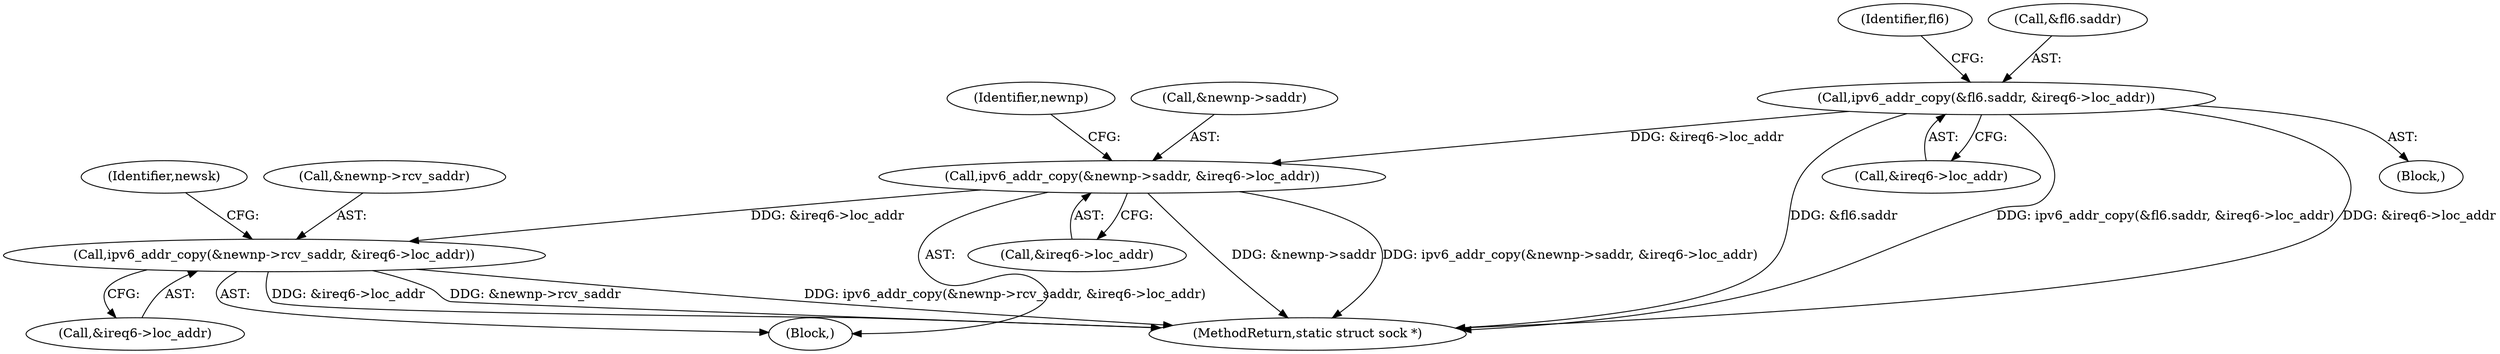 digraph "0_linux_f6d8bd051c391c1c0458a30b2a7abcd939329259_1@API" {
"1000290" [label="(Call,ipv6_addr_copy(&fl6.saddr, &ireq6->loc_addr))"];
"1000404" [label="(Call,ipv6_addr_copy(&newnp->saddr, &ireq6->loc_addr))"];
"1000413" [label="(Call,ipv6_addr_copy(&newnp->rcv_saddr, &ireq6->loc_addr))"];
"1000409" [label="(Call,&ireq6->loc_addr)"];
"1000301" [label="(Identifier,fl6)"];
"1000416" [label="(Identifier,newnp)"];
"1000424" [label="(Identifier,newsk)"];
"1000295" [label="(Call,&ireq6->loc_addr)"];
"1000405" [label="(Call,&newnp->saddr)"];
"1000258" [label="(Block,)"];
"1000290" [label="(Call,ipv6_addr_copy(&fl6.saddr, &ireq6->loc_addr))"];
"1000413" [label="(Call,ipv6_addr_copy(&newnp->rcv_saddr, &ireq6->loc_addr))"];
"1000418" [label="(Call,&ireq6->loc_addr)"];
"1000113" [label="(Block,)"];
"1000291" [label="(Call,&fl6.saddr)"];
"1000404" [label="(Call,ipv6_addr_copy(&newnp->saddr, &ireq6->loc_addr))"];
"1000414" [label="(Call,&newnp->rcv_saddr)"];
"1000619" [label="(MethodReturn,static struct sock *)"];
"1000290" -> "1000258"  [label="AST: "];
"1000290" -> "1000295"  [label="CFG: "];
"1000291" -> "1000290"  [label="AST: "];
"1000295" -> "1000290"  [label="AST: "];
"1000301" -> "1000290"  [label="CFG: "];
"1000290" -> "1000619"  [label="DDG: &fl6.saddr"];
"1000290" -> "1000619"  [label="DDG: ipv6_addr_copy(&fl6.saddr, &ireq6->loc_addr)"];
"1000290" -> "1000619"  [label="DDG: &ireq6->loc_addr"];
"1000290" -> "1000404"  [label="DDG: &ireq6->loc_addr"];
"1000404" -> "1000113"  [label="AST: "];
"1000404" -> "1000409"  [label="CFG: "];
"1000405" -> "1000404"  [label="AST: "];
"1000409" -> "1000404"  [label="AST: "];
"1000416" -> "1000404"  [label="CFG: "];
"1000404" -> "1000619"  [label="DDG: &newnp->saddr"];
"1000404" -> "1000619"  [label="DDG: ipv6_addr_copy(&newnp->saddr, &ireq6->loc_addr)"];
"1000404" -> "1000413"  [label="DDG: &ireq6->loc_addr"];
"1000413" -> "1000113"  [label="AST: "];
"1000413" -> "1000418"  [label="CFG: "];
"1000414" -> "1000413"  [label="AST: "];
"1000418" -> "1000413"  [label="AST: "];
"1000424" -> "1000413"  [label="CFG: "];
"1000413" -> "1000619"  [label="DDG: &newnp->rcv_saddr"];
"1000413" -> "1000619"  [label="DDG: ipv6_addr_copy(&newnp->rcv_saddr, &ireq6->loc_addr)"];
"1000413" -> "1000619"  [label="DDG: &ireq6->loc_addr"];
}
